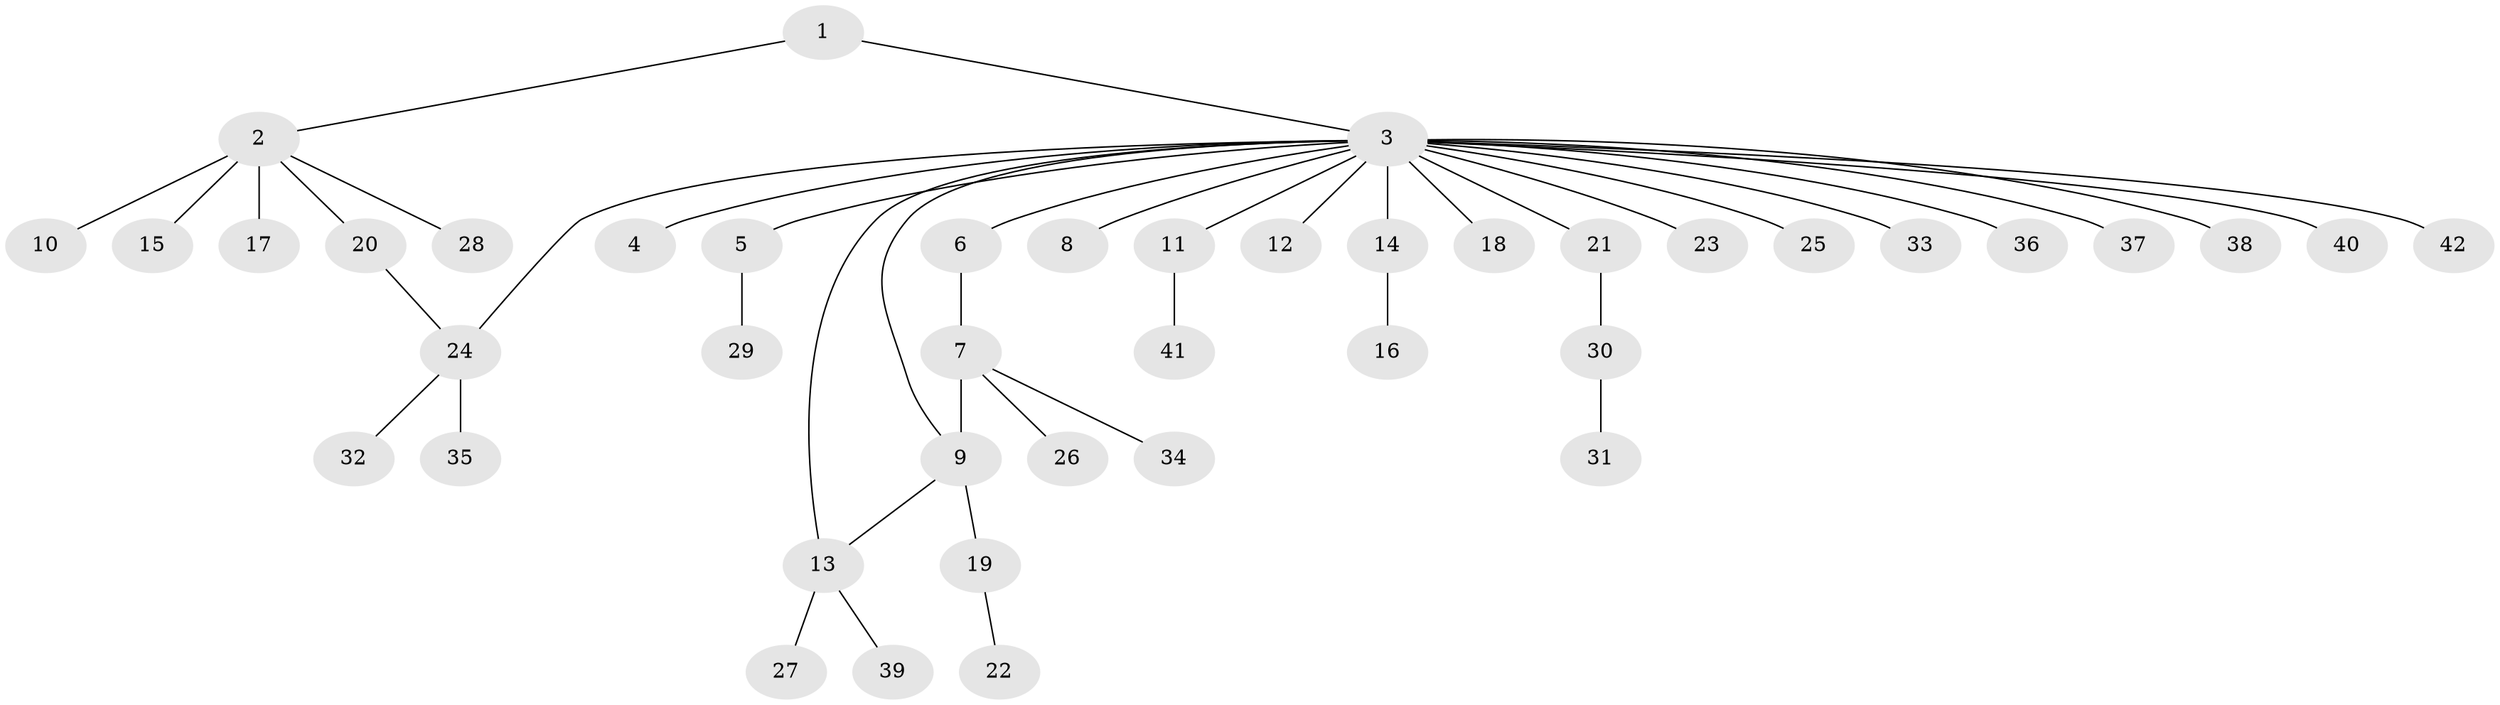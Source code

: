 // original degree distribution, {3: 0.07692307692307693, 8: 0.01282051282051282, 22: 0.01282051282051282, 2: 0.2564102564102564, 4: 0.01282051282051282, 11: 0.01282051282051282, 1: 0.5897435897435898, 6: 0.01282051282051282, 7: 0.01282051282051282}
// Generated by graph-tools (version 1.1) at 2025/35/03/09/25 02:35:43]
// undirected, 42 vertices, 44 edges
graph export_dot {
graph [start="1"]
  node [color=gray90,style=filled];
  1;
  2;
  3;
  4;
  5;
  6;
  7;
  8;
  9;
  10;
  11;
  12;
  13;
  14;
  15;
  16;
  17;
  18;
  19;
  20;
  21;
  22;
  23;
  24;
  25;
  26;
  27;
  28;
  29;
  30;
  31;
  32;
  33;
  34;
  35;
  36;
  37;
  38;
  39;
  40;
  41;
  42;
  1 -- 2 [weight=1.0];
  1 -- 3 [weight=1.0];
  2 -- 10 [weight=1.0];
  2 -- 15 [weight=2.0];
  2 -- 17 [weight=1.0];
  2 -- 20 [weight=1.0];
  2 -- 28 [weight=1.0];
  3 -- 4 [weight=1.0];
  3 -- 5 [weight=1.0];
  3 -- 6 [weight=1.0];
  3 -- 8 [weight=1.0];
  3 -- 9 [weight=1.0];
  3 -- 11 [weight=1.0];
  3 -- 12 [weight=1.0];
  3 -- 13 [weight=1.0];
  3 -- 14 [weight=1.0];
  3 -- 18 [weight=1.0];
  3 -- 21 [weight=1.0];
  3 -- 23 [weight=1.0];
  3 -- 24 [weight=1.0];
  3 -- 25 [weight=1.0];
  3 -- 33 [weight=1.0];
  3 -- 36 [weight=1.0];
  3 -- 37 [weight=1.0];
  3 -- 38 [weight=1.0];
  3 -- 40 [weight=1.0];
  3 -- 42 [weight=1.0];
  5 -- 29 [weight=2.0];
  6 -- 7 [weight=1.0];
  7 -- 9 [weight=7.0];
  7 -- 26 [weight=1.0];
  7 -- 34 [weight=1.0];
  9 -- 13 [weight=1.0];
  9 -- 19 [weight=1.0];
  11 -- 41 [weight=1.0];
  13 -- 27 [weight=2.0];
  13 -- 39 [weight=1.0];
  14 -- 16 [weight=1.0];
  19 -- 22 [weight=1.0];
  20 -- 24 [weight=1.0];
  21 -- 30 [weight=1.0];
  24 -- 32 [weight=1.0];
  24 -- 35 [weight=2.0];
  30 -- 31 [weight=2.0];
}
